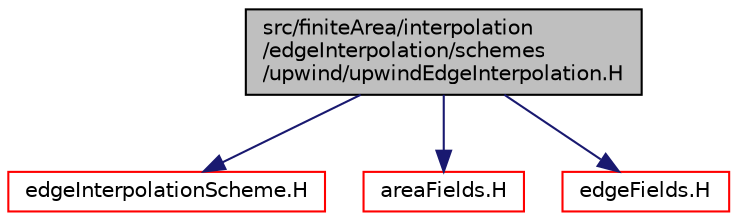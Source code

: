 digraph "src/finiteArea/interpolation/edgeInterpolation/schemes/upwind/upwindEdgeInterpolation.H"
{
  bgcolor="transparent";
  edge [fontname="Helvetica",fontsize="10",labelfontname="Helvetica",labelfontsize="10"];
  node [fontname="Helvetica",fontsize="10",shape=record];
  Node1 [label="src/finiteArea/interpolation\l/edgeInterpolation/schemes\l/upwind/upwindEdgeInterpolation.H",height=0.2,width=0.4,color="black", fillcolor="grey75", style="filled" fontcolor="black"];
  Node1 -> Node2 [color="midnightblue",fontsize="10",style="solid",fontname="Helvetica"];
  Node2 [label="edgeInterpolationScheme.H",height=0.2,width=0.4,color="red",URL="$edgeInterpolationScheme_8H.html"];
  Node1 -> Node3 [color="midnightblue",fontsize="10",style="solid",fontname="Helvetica"];
  Node3 [label="areaFields.H",height=0.2,width=0.4,color="red",URL="$areaFields_8H.html"];
  Node1 -> Node4 [color="midnightblue",fontsize="10",style="solid",fontname="Helvetica"];
  Node4 [label="edgeFields.H",height=0.2,width=0.4,color="red",URL="$edgeFields_8H.html"];
}
